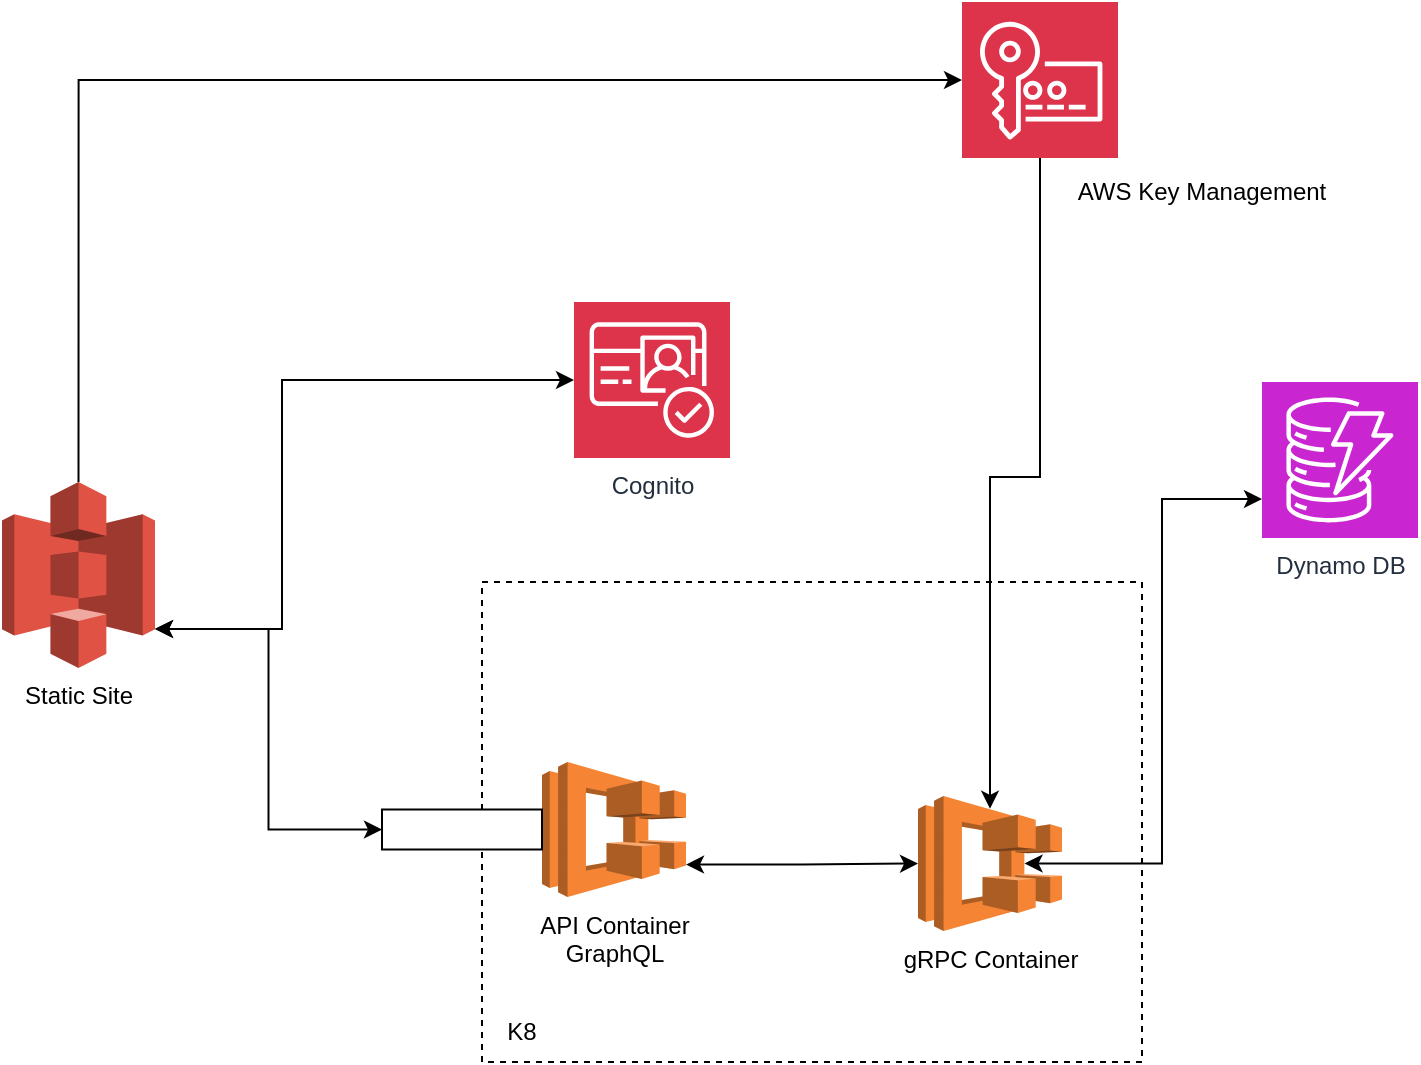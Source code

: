 <mxfile version="24.4.0" type="device">
  <diagram name="Page-1" id="To4tAA_Hn3J2YfI-nZgy">
    <mxGraphModel dx="1434" dy="947" grid="1" gridSize="10" guides="1" tooltips="1" connect="1" arrows="1" fold="1" page="1" pageScale="1" pageWidth="827" pageHeight="1169" math="0" shadow="0">
      <root>
        <mxCell id="0" />
        <mxCell id="1" parent="0" />
        <mxCell id="lQIXDOKIuSdBJfFNbKBl-6" value="" style="rounded=0;whiteSpace=wrap;html=1;dashed=1;" parent="1" vertex="1">
          <mxGeometry x="280" y="410" width="330" height="240" as="geometry" />
        </mxCell>
        <mxCell id="lQIXDOKIuSdBJfFNbKBl-2" value="gRPC Container" style="outlineConnect=0;dashed=0;verticalLabelPosition=bottom;verticalAlign=top;align=center;html=1;shape=mxgraph.aws3.ecs;fillColor=#F58534;gradientColor=none;" parent="1" vertex="1">
          <mxGeometry x="498" y="517" width="72" height="67.5" as="geometry" />
        </mxCell>
        <mxCell id="lQIXDOKIuSdBJfFNbKBl-3" value="API Container&lt;div&gt;GraphQL&lt;/div&gt;" style="outlineConnect=0;dashed=0;verticalLabelPosition=bottom;verticalAlign=top;align=center;html=1;shape=mxgraph.aws3.ecs;fillColor=#F58534;gradientColor=none;" parent="1" vertex="1">
          <mxGeometry x="310" y="500" width="72" height="67.5" as="geometry" />
        </mxCell>
        <mxCell id="lQIXDOKIuSdBJfFNbKBl-7" value="" style="rounded=0;whiteSpace=wrap;html=1;" parent="1" vertex="1">
          <mxGeometry x="230" y="523.75" width="80" height="20" as="geometry" />
        </mxCell>
        <mxCell id="lQIXDOKIuSdBJfFNbKBl-8" value="K8" style="text;html=1;align=center;verticalAlign=middle;whiteSpace=wrap;rounded=0;" parent="1" vertex="1">
          <mxGeometry x="280" y="620" width="40" height="30" as="geometry" />
        </mxCell>
        <mxCell id="lQIXDOKIuSdBJfFNbKBl-9" value="Static Site" style="outlineConnect=0;dashed=0;verticalLabelPosition=bottom;verticalAlign=top;align=center;html=1;shape=mxgraph.aws3.s3;fillColor=#E05243;gradientColor=none;" parent="1" vertex="1">
          <mxGeometry x="40" y="360" width="76.5" height="93" as="geometry" />
        </mxCell>
        <mxCell id="lQIXDOKIuSdBJfFNbKBl-10" value="" style="endArrow=classic;startArrow=classic;html=1;rounded=0;entryX=0;entryY=0.5;entryDx=0;entryDy=0;exitX=1;exitY=0.79;exitDx=0;exitDy=0;exitPerimeter=0;edgeStyle=orthogonalEdgeStyle;" parent="1" source="lQIXDOKIuSdBJfFNbKBl-9" target="lQIXDOKIuSdBJfFNbKBl-7" edge="1">
          <mxGeometry width="50" height="50" relative="1" as="geometry">
            <mxPoint x="130" y="510" as="sourcePoint" />
            <mxPoint x="180" y="460" as="targetPoint" />
          </mxGeometry>
        </mxCell>
        <mxCell id="lQIXDOKIuSdBJfFNbKBl-11" value="Dynamo DB" style="sketch=0;points=[[0,0,0],[0.25,0,0],[0.5,0,0],[0.75,0,0],[1,0,0],[0,1,0],[0.25,1,0],[0.5,1,0],[0.75,1,0],[1,1,0],[0,0.25,0],[0,0.5,0],[0,0.75,0],[1,0.25,0],[1,0.5,0],[1,0.75,0]];outlineConnect=0;fontColor=#232F3E;fillColor=#C925D1;strokeColor=#ffffff;dashed=0;verticalLabelPosition=bottom;verticalAlign=top;align=center;html=1;fontSize=12;fontStyle=0;aspect=fixed;shape=mxgraph.aws4.resourceIcon;resIcon=mxgraph.aws4.dynamodb;" parent="1" vertex="1">
          <mxGeometry x="670" y="310" width="78" height="78" as="geometry" />
        </mxCell>
        <mxCell id="lQIXDOKIuSdBJfFNbKBl-12" value="" style="endArrow=classic;startArrow=classic;html=1;rounded=0;entryX=0;entryY=0.75;entryDx=0;entryDy=0;entryPerimeter=0;exitX=0.74;exitY=0.5;exitDx=0;exitDy=0;exitPerimeter=0;edgeStyle=orthogonalEdgeStyle;" parent="1" source="lQIXDOKIuSdBJfFNbKBl-2" target="lQIXDOKIuSdBJfFNbKBl-11" edge="1">
          <mxGeometry width="50" height="50" relative="1" as="geometry">
            <mxPoint x="500" y="420" as="sourcePoint" />
            <mxPoint x="550" y="370" as="targetPoint" />
          </mxGeometry>
        </mxCell>
        <mxCell id="lQIXDOKIuSdBJfFNbKBl-13" value="Cognito" style="sketch=0;points=[[0,0,0],[0.25,0,0],[0.5,0,0],[0.75,0,0],[1,0,0],[0,1,0],[0.25,1,0],[0.5,1,0],[0.75,1,0],[1,1,0],[0,0.25,0],[0,0.5,0],[0,0.75,0],[1,0.25,0],[1,0.5,0],[1,0.75,0]];outlineConnect=0;fontColor=#232F3E;fillColor=#DD344C;strokeColor=#ffffff;dashed=0;verticalLabelPosition=bottom;verticalAlign=top;align=center;html=1;fontSize=12;fontStyle=0;aspect=fixed;shape=mxgraph.aws4.resourceIcon;resIcon=mxgraph.aws4.cognito;" parent="1" vertex="1">
          <mxGeometry x="326" y="270" width="78" height="78" as="geometry" />
        </mxCell>
        <mxCell id="lQIXDOKIuSdBJfFNbKBl-17" value="" style="endArrow=classic;startArrow=classic;html=1;rounded=0;entryX=0;entryY=0.5;entryDx=0;entryDy=0;entryPerimeter=0;exitX=1;exitY=0.76;exitDx=0;exitDy=0;exitPerimeter=0;edgeStyle=orthogonalEdgeStyle;" parent="1" source="lQIXDOKIuSdBJfFNbKBl-3" target="lQIXDOKIuSdBJfFNbKBl-2" edge="1">
          <mxGeometry width="50" height="50" relative="1" as="geometry">
            <mxPoint x="380" y="510" as="sourcePoint" />
            <mxPoint x="430" y="460" as="targetPoint" />
          </mxGeometry>
        </mxCell>
        <mxCell id="lQIXDOKIuSdBJfFNbKBl-20" value="" style="endArrow=classic;startArrow=classic;html=1;rounded=0;entryX=0;entryY=0.5;entryDx=0;entryDy=0;exitX=1;exitY=0.79;exitDx=0;exitDy=0;exitPerimeter=0;edgeStyle=orthogonalEdgeStyle;entryPerimeter=0;" parent="1" source="lQIXDOKIuSdBJfFNbKBl-9" target="lQIXDOKIuSdBJfFNbKBl-13" edge="1">
          <mxGeometry width="50" height="50" relative="1" as="geometry">
            <mxPoint x="100" y="530" as="sourcePoint" />
            <mxPoint x="230" y="463.75" as="targetPoint" />
            <Array as="points">
              <mxPoint x="180" y="434" />
              <mxPoint x="180" y="309" />
            </Array>
          </mxGeometry>
        </mxCell>
        <mxCell id="o05mx496qHLSso3H_gTF-1" value="" style="sketch=0;points=[[0,0,0],[0.25,0,0],[0.5,0,0],[0.75,0,0],[1,0,0],[0,1,0],[0.25,1,0],[0.5,1,0],[0.75,1,0],[1,1,0],[0,0.25,0],[0,0.5,0],[0,0.75,0],[1,0.25,0],[1,0.5,0],[1,0.75,0]];outlineConnect=0;fontColor=#232F3E;fillColor=#DD344C;strokeColor=#ffffff;dashed=0;verticalLabelPosition=bottom;verticalAlign=top;align=center;html=1;fontSize=12;fontStyle=0;aspect=fixed;shape=mxgraph.aws4.resourceIcon;resIcon=mxgraph.aws4.key_management_service;" vertex="1" parent="1">
          <mxGeometry x="520" y="120" width="78" height="78" as="geometry" />
        </mxCell>
        <mxCell id="o05mx496qHLSso3H_gTF-2" style="edgeStyle=orthogonalEdgeStyle;rounded=0;orthogonalLoop=1;jettySize=auto;html=1;exitX=0.5;exitY=0;exitDx=0;exitDy=0;exitPerimeter=0;entryX=0;entryY=0.5;entryDx=0;entryDy=0;entryPerimeter=0;" edge="1" parent="1" source="lQIXDOKIuSdBJfFNbKBl-9" target="o05mx496qHLSso3H_gTF-1">
          <mxGeometry relative="1" as="geometry" />
        </mxCell>
        <mxCell id="o05mx496qHLSso3H_gTF-3" style="edgeStyle=orthogonalEdgeStyle;rounded=0;orthogonalLoop=1;jettySize=auto;html=1;exitX=0.5;exitY=1;exitDx=0;exitDy=0;exitPerimeter=0;entryX=0.5;entryY=0.095;entryDx=0;entryDy=0;entryPerimeter=0;" edge="1" parent="1" source="o05mx496qHLSso3H_gTF-1" target="lQIXDOKIuSdBJfFNbKBl-2">
          <mxGeometry relative="1" as="geometry" />
        </mxCell>
        <mxCell id="o05mx496qHLSso3H_gTF-4" value="AWS Key Management" style="text;html=1;align=center;verticalAlign=middle;whiteSpace=wrap;rounded=0;" vertex="1" parent="1">
          <mxGeometry x="560" y="200" width="160" height="30" as="geometry" />
        </mxCell>
      </root>
    </mxGraphModel>
  </diagram>
</mxfile>

